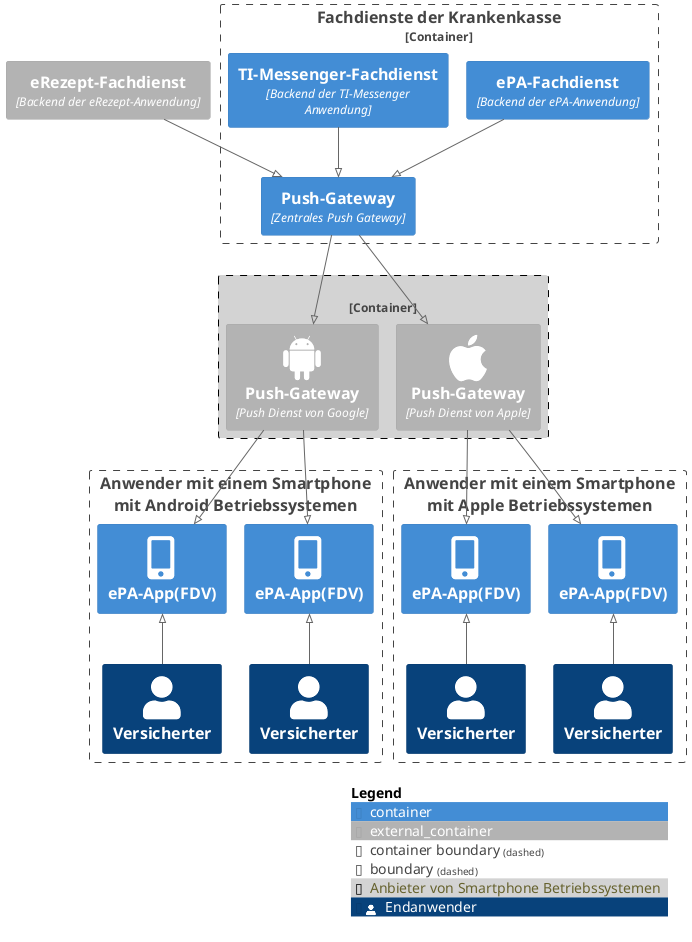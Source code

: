 @startuml
!pragma layout smetana

!include <C4/C4_Container>
!include <tupadr3/font-awesome-5/user>
!include <tupadr3/font-awesome-5/mobile_alt>
!include <tupadr3/devicons2/android>
!include <tupadr3/devicons2/apple_original>

Container_Ext(erezept, "eRezept-Fachdienst", "Backend der eRezept-Anwendung")

Container_Boundary(kv, "Fachdienste der Krankenkasse") {
    Container(push, "Push-Gateway", "Zentrales Push Gateway", $tags=kk)
    Container(epa, "ePA-Fachdienst", "Backend der ePA-Anwendung", $tags=kk)  
    Container(tim, "TI-Messenger-Fachdienst", "Backend der TI-Messenger Anwendung", $tags=kk)
}

Rel(epa, push, "")
Rel(erezept, push, "")
Rel(tim, push, "")

AddBoundaryTag(push, #LightGray, $legendText=Anbieter von Smartphone Betriebssystemen, $borderColor=#Black)
Container_Boundary(pp, "", $tags=push) {
    Container_Ext(fcm, "Push-Gateway", "Push Dienst von Google", $sprite=android)
    Container_Ext(apn, "Push-Gateway", "Push Dienst von Apple", $sprite=apple_original)
} 
Rel(push, fcm, "")
Rel(push, apn, "")

AddPersonTag(Endanwender, $legendText=Endanwender)
Boundary(ug1, "Anwender mit einem Smartphone\n mit Android Betriebssystemen") {
    Container(s1, "ePA-App(FDV)", "", $sprite=mobile_alt, $tags=kk)
    Container(s2, "ePA-App(FDV)", "", $sprite=mobile_alt, $tags=kk)
    Person(u1, "Versicherter", $tags=Endanwender)
    Person(u2, "Versicherter", $tags=Endanwender)
    Rel_U(u1, s1, "")
    Rel_U(u2, s2, "")
}
Rel(fcm, s1, "")
Rel(fcm, s2, "")


Boundary(ug2, "Anwender mit einem Smartphone\n mit Apple Betriebssystemen") {
    Container(s3, "ePA-App(FDV)", "", $sprite=mobile_alt, $tags=kk)
    Container(s4, "ePA-App(FDV)", "", $sprite=mobile_alt, $tags=kk)
    Person(u3, "Versicherter", $tags=Endanwender)
    Person(u4, "Versicherter", $tags=Endanwender)
    Rel_U(u3, s3, "")
    Rel_U(u4, s4, "")
}
Rel(apn, s3, "")
Rel(apn, s4, "")

SHOW_LEGEND()
@enduml